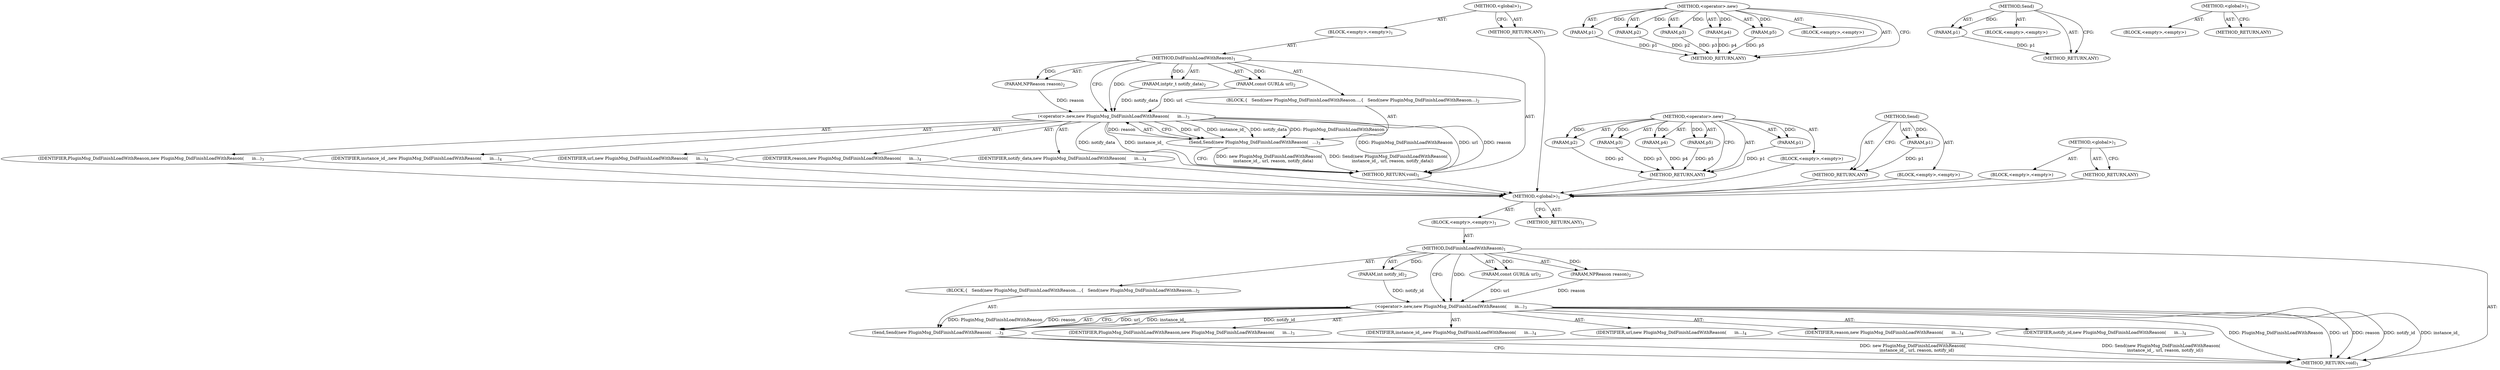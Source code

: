 digraph "&lt;global&gt;" {
vulnerable_6 [label=<(METHOD,&lt;global&gt;)<SUB>1</SUB>>];
vulnerable_7 [label=<(BLOCK,&lt;empty&gt;,&lt;empty&gt;)<SUB>1</SUB>>];
vulnerable_8 [label=<(METHOD,DidFinishLoadWithReason)<SUB>1</SUB>>];
vulnerable_9 [label=<(PARAM,const GURL&amp; url)<SUB>2</SUB>>];
vulnerable_10 [label=<(PARAM,NPReason reason)<SUB>2</SUB>>];
vulnerable_11 [label=<(PARAM,intptr_t notify_data)<SUB>2</SUB>>];
vulnerable_12 [label=<(BLOCK,{
   Send(new PluginMsg_DidFinishLoadWithReason...,{
   Send(new PluginMsg_DidFinishLoadWithReason...)<SUB>2</SUB>>];
vulnerable_13 [label=<(Send,Send(new PluginMsg_DidFinishLoadWithReason(
   ...)<SUB>3</SUB>>];
vulnerable_14 [label=<(&lt;operator&gt;.new,new PluginMsg_DidFinishLoadWithReason(
      in...)<SUB>3</SUB>>];
vulnerable_15 [label=<(IDENTIFIER,PluginMsg_DidFinishLoadWithReason,new PluginMsg_DidFinishLoadWithReason(
      in...)<SUB>3</SUB>>];
vulnerable_16 [label=<(IDENTIFIER,instance_id_,new PluginMsg_DidFinishLoadWithReason(
      in...)<SUB>4</SUB>>];
vulnerable_17 [label=<(IDENTIFIER,url,new PluginMsg_DidFinishLoadWithReason(
      in...)<SUB>4</SUB>>];
vulnerable_18 [label=<(IDENTIFIER,reason,new PluginMsg_DidFinishLoadWithReason(
      in...)<SUB>4</SUB>>];
vulnerable_19 [label=<(IDENTIFIER,notify_data,new PluginMsg_DidFinishLoadWithReason(
      in...)<SUB>4</SUB>>];
vulnerable_20 [label=<(METHOD_RETURN,void)<SUB>1</SUB>>];
vulnerable_22 [label=<(METHOD_RETURN,ANY)<SUB>1</SUB>>];
vulnerable_47 [label=<(METHOD,&lt;operator&gt;.new)>];
vulnerable_48 [label=<(PARAM,p1)>];
vulnerable_49 [label=<(PARAM,p2)>];
vulnerable_50 [label=<(PARAM,p3)>];
vulnerable_51 [label=<(PARAM,p4)>];
vulnerable_52 [label=<(PARAM,p5)>];
vulnerable_53 [label=<(BLOCK,&lt;empty&gt;,&lt;empty&gt;)>];
vulnerable_54 [label=<(METHOD_RETURN,ANY)>];
vulnerable_43 [label=<(METHOD,Send)>];
vulnerable_44 [label=<(PARAM,p1)>];
vulnerable_45 [label=<(BLOCK,&lt;empty&gt;,&lt;empty&gt;)>];
vulnerable_46 [label=<(METHOD_RETURN,ANY)>];
vulnerable_37 [label=<(METHOD,&lt;global&gt;)<SUB>1</SUB>>];
vulnerable_38 [label=<(BLOCK,&lt;empty&gt;,&lt;empty&gt;)>];
vulnerable_39 [label=<(METHOD_RETURN,ANY)>];
fixed_6 [label=<(METHOD,&lt;global&gt;)<SUB>1</SUB>>];
fixed_7 [label=<(BLOCK,&lt;empty&gt;,&lt;empty&gt;)<SUB>1</SUB>>];
fixed_8 [label=<(METHOD,DidFinishLoadWithReason)<SUB>1</SUB>>];
fixed_9 [label=<(PARAM,const GURL&amp; url)<SUB>2</SUB>>];
fixed_10 [label=<(PARAM,NPReason reason)<SUB>2</SUB>>];
fixed_11 [label=<(PARAM,int notify_id)<SUB>2</SUB>>];
fixed_12 [label=<(BLOCK,{
   Send(new PluginMsg_DidFinishLoadWithReason...,{
   Send(new PluginMsg_DidFinishLoadWithReason...)<SUB>2</SUB>>];
fixed_13 [label=<(Send,Send(new PluginMsg_DidFinishLoadWithReason(
   ...)<SUB>3</SUB>>];
fixed_14 [label=<(&lt;operator&gt;.new,new PluginMsg_DidFinishLoadWithReason(
      in...)<SUB>3</SUB>>];
fixed_15 [label=<(IDENTIFIER,PluginMsg_DidFinishLoadWithReason,new PluginMsg_DidFinishLoadWithReason(
      in...)<SUB>3</SUB>>];
fixed_16 [label=<(IDENTIFIER,instance_id_,new PluginMsg_DidFinishLoadWithReason(
      in...)<SUB>4</SUB>>];
fixed_17 [label=<(IDENTIFIER,url,new PluginMsg_DidFinishLoadWithReason(
      in...)<SUB>4</SUB>>];
fixed_18 [label=<(IDENTIFIER,reason,new PluginMsg_DidFinishLoadWithReason(
      in...)<SUB>4</SUB>>];
fixed_19 [label=<(IDENTIFIER,notify_id,new PluginMsg_DidFinishLoadWithReason(
      in...)<SUB>4</SUB>>];
fixed_20 [label=<(METHOD_RETURN,void)<SUB>1</SUB>>];
fixed_22 [label=<(METHOD_RETURN,ANY)<SUB>1</SUB>>];
fixed_47 [label=<(METHOD,&lt;operator&gt;.new)>];
fixed_48 [label=<(PARAM,p1)>];
fixed_49 [label=<(PARAM,p2)>];
fixed_50 [label=<(PARAM,p3)>];
fixed_51 [label=<(PARAM,p4)>];
fixed_52 [label=<(PARAM,p5)>];
fixed_53 [label=<(BLOCK,&lt;empty&gt;,&lt;empty&gt;)>];
fixed_54 [label=<(METHOD_RETURN,ANY)>];
fixed_43 [label=<(METHOD,Send)>];
fixed_44 [label=<(PARAM,p1)>];
fixed_45 [label=<(BLOCK,&lt;empty&gt;,&lt;empty&gt;)>];
fixed_46 [label=<(METHOD_RETURN,ANY)>];
fixed_37 [label=<(METHOD,&lt;global&gt;)<SUB>1</SUB>>];
fixed_38 [label=<(BLOCK,&lt;empty&gt;,&lt;empty&gt;)>];
fixed_39 [label=<(METHOD_RETURN,ANY)>];
vulnerable_6 -> vulnerable_7  [key=0, label="AST: "];
vulnerable_6 -> vulnerable_22  [key=0, label="AST: "];
vulnerable_6 -> vulnerable_22  [key=1, label="CFG: "];
vulnerable_7 -> vulnerable_8  [key=0, label="AST: "];
vulnerable_8 -> vulnerable_9  [key=0, label="AST: "];
vulnerable_8 -> vulnerable_9  [key=1, label="DDG: "];
vulnerable_8 -> vulnerable_10  [key=0, label="AST: "];
vulnerable_8 -> vulnerable_10  [key=1, label="DDG: "];
vulnerable_8 -> vulnerable_11  [key=0, label="AST: "];
vulnerable_8 -> vulnerable_11  [key=1, label="DDG: "];
vulnerable_8 -> vulnerable_12  [key=0, label="AST: "];
vulnerable_8 -> vulnerable_20  [key=0, label="AST: "];
vulnerable_8 -> vulnerable_14  [key=0, label="CFG: "];
vulnerable_8 -> vulnerable_14  [key=1, label="DDG: "];
vulnerable_9 -> vulnerable_14  [key=0, label="DDG: url"];
vulnerable_10 -> vulnerable_14  [key=0, label="DDG: reason"];
vulnerable_11 -> vulnerable_14  [key=0, label="DDG: notify_data"];
vulnerable_12 -> vulnerable_13  [key=0, label="AST: "];
vulnerable_13 -> vulnerable_14  [key=0, label="AST: "];
vulnerable_13 -> vulnerable_20  [key=0, label="CFG: "];
vulnerable_13 -> vulnerable_20  [key=1, label="DDG: new PluginMsg_DidFinishLoadWithReason(
      instance_id_, url, reason, notify_data)"];
vulnerable_13 -> vulnerable_20  [key=2, label="DDG: Send(new PluginMsg_DidFinishLoadWithReason(
      instance_id_, url, reason, notify_data))"];
vulnerable_14 -> vulnerable_15  [key=0, label="AST: "];
vulnerable_14 -> vulnerable_16  [key=0, label="AST: "];
vulnerable_14 -> vulnerable_17  [key=0, label="AST: "];
vulnerable_14 -> vulnerable_18  [key=0, label="AST: "];
vulnerable_14 -> vulnerable_19  [key=0, label="AST: "];
vulnerable_14 -> vulnerable_13  [key=0, label="CFG: "];
vulnerable_14 -> vulnerable_13  [key=1, label="DDG: url"];
vulnerable_14 -> vulnerable_13  [key=2, label="DDG: instance_id_"];
vulnerable_14 -> vulnerable_13  [key=3, label="DDG: notify_data"];
vulnerable_14 -> vulnerable_13  [key=4, label="DDG: PluginMsg_DidFinishLoadWithReason"];
vulnerable_14 -> vulnerable_13  [key=5, label="DDG: reason"];
vulnerable_14 -> vulnerable_20  [key=0, label="DDG: PluginMsg_DidFinishLoadWithReason"];
vulnerable_14 -> vulnerable_20  [key=1, label="DDG: url"];
vulnerable_14 -> vulnerable_20  [key=2, label="DDG: reason"];
vulnerable_14 -> vulnerable_20  [key=3, label="DDG: notify_data"];
vulnerable_14 -> vulnerable_20  [key=4, label="DDG: instance_id_"];
vulnerable_15 -> fixed_6  [key=0];
vulnerable_16 -> fixed_6  [key=0];
vulnerable_17 -> fixed_6  [key=0];
vulnerable_18 -> fixed_6  [key=0];
vulnerable_19 -> fixed_6  [key=0];
vulnerable_20 -> fixed_6  [key=0];
vulnerable_22 -> fixed_6  [key=0];
vulnerable_47 -> vulnerable_48  [key=0, label="AST: "];
vulnerable_47 -> vulnerable_48  [key=1, label="DDG: "];
vulnerable_47 -> vulnerable_53  [key=0, label="AST: "];
vulnerable_47 -> vulnerable_49  [key=0, label="AST: "];
vulnerable_47 -> vulnerable_49  [key=1, label="DDG: "];
vulnerable_47 -> vulnerable_54  [key=0, label="AST: "];
vulnerable_47 -> vulnerable_54  [key=1, label="CFG: "];
vulnerable_47 -> vulnerable_50  [key=0, label="AST: "];
vulnerable_47 -> vulnerable_50  [key=1, label="DDG: "];
vulnerable_47 -> vulnerable_51  [key=0, label="AST: "];
vulnerable_47 -> vulnerable_51  [key=1, label="DDG: "];
vulnerable_47 -> vulnerable_52  [key=0, label="AST: "];
vulnerable_47 -> vulnerable_52  [key=1, label="DDG: "];
vulnerable_48 -> vulnerable_54  [key=0, label="DDG: p1"];
vulnerable_49 -> vulnerable_54  [key=0, label="DDG: p2"];
vulnerable_50 -> vulnerable_54  [key=0, label="DDG: p3"];
vulnerable_51 -> vulnerable_54  [key=0, label="DDG: p4"];
vulnerable_52 -> vulnerable_54  [key=0, label="DDG: p5"];
vulnerable_53 -> fixed_6  [key=0];
vulnerable_54 -> fixed_6  [key=0];
vulnerable_43 -> vulnerable_44  [key=0, label="AST: "];
vulnerable_43 -> vulnerable_44  [key=1, label="DDG: "];
vulnerable_43 -> vulnerable_45  [key=0, label="AST: "];
vulnerable_43 -> vulnerable_46  [key=0, label="AST: "];
vulnerable_43 -> vulnerable_46  [key=1, label="CFG: "];
vulnerable_44 -> vulnerable_46  [key=0, label="DDG: p1"];
vulnerable_45 -> fixed_6  [key=0];
vulnerable_46 -> fixed_6  [key=0];
vulnerable_37 -> vulnerable_38  [key=0, label="AST: "];
vulnerable_37 -> vulnerable_39  [key=0, label="AST: "];
vulnerable_37 -> vulnerable_39  [key=1, label="CFG: "];
vulnerable_38 -> fixed_6  [key=0];
vulnerable_39 -> fixed_6  [key=0];
fixed_6 -> fixed_7  [key=0, label="AST: "];
fixed_6 -> fixed_22  [key=0, label="AST: "];
fixed_6 -> fixed_22  [key=1, label="CFG: "];
fixed_7 -> fixed_8  [key=0, label="AST: "];
fixed_8 -> fixed_9  [key=0, label="AST: "];
fixed_8 -> fixed_9  [key=1, label="DDG: "];
fixed_8 -> fixed_10  [key=0, label="AST: "];
fixed_8 -> fixed_10  [key=1, label="DDG: "];
fixed_8 -> fixed_11  [key=0, label="AST: "];
fixed_8 -> fixed_11  [key=1, label="DDG: "];
fixed_8 -> fixed_12  [key=0, label="AST: "];
fixed_8 -> fixed_20  [key=0, label="AST: "];
fixed_8 -> fixed_14  [key=0, label="CFG: "];
fixed_8 -> fixed_14  [key=1, label="DDG: "];
fixed_9 -> fixed_14  [key=0, label="DDG: url"];
fixed_10 -> fixed_14  [key=0, label="DDG: reason"];
fixed_11 -> fixed_14  [key=0, label="DDG: notify_id"];
fixed_12 -> fixed_13  [key=0, label="AST: "];
fixed_13 -> fixed_14  [key=0, label="AST: "];
fixed_13 -> fixed_20  [key=0, label="CFG: "];
fixed_13 -> fixed_20  [key=1, label="DDG: new PluginMsg_DidFinishLoadWithReason(
      instance_id_, url, reason, notify_id)"];
fixed_13 -> fixed_20  [key=2, label="DDG: Send(new PluginMsg_DidFinishLoadWithReason(
      instance_id_, url, reason, notify_id))"];
fixed_14 -> fixed_15  [key=0, label="AST: "];
fixed_14 -> fixed_16  [key=0, label="AST: "];
fixed_14 -> fixed_17  [key=0, label="AST: "];
fixed_14 -> fixed_18  [key=0, label="AST: "];
fixed_14 -> fixed_19  [key=0, label="AST: "];
fixed_14 -> fixed_13  [key=0, label="CFG: "];
fixed_14 -> fixed_13  [key=1, label="DDG: url"];
fixed_14 -> fixed_13  [key=2, label="DDG: instance_id_"];
fixed_14 -> fixed_13  [key=3, label="DDG: notify_id"];
fixed_14 -> fixed_13  [key=4, label="DDG: PluginMsg_DidFinishLoadWithReason"];
fixed_14 -> fixed_13  [key=5, label="DDG: reason"];
fixed_14 -> fixed_20  [key=0, label="DDG: PluginMsg_DidFinishLoadWithReason"];
fixed_14 -> fixed_20  [key=1, label="DDG: url"];
fixed_14 -> fixed_20  [key=2, label="DDG: reason"];
fixed_14 -> fixed_20  [key=3, label="DDG: notify_id"];
fixed_14 -> fixed_20  [key=4, label="DDG: instance_id_"];
fixed_47 -> fixed_48  [key=0, label="AST: "];
fixed_47 -> fixed_48  [key=1, label="DDG: "];
fixed_47 -> fixed_53  [key=0, label="AST: "];
fixed_47 -> fixed_49  [key=0, label="AST: "];
fixed_47 -> fixed_49  [key=1, label="DDG: "];
fixed_47 -> fixed_54  [key=0, label="AST: "];
fixed_47 -> fixed_54  [key=1, label="CFG: "];
fixed_47 -> fixed_50  [key=0, label="AST: "];
fixed_47 -> fixed_50  [key=1, label="DDG: "];
fixed_47 -> fixed_51  [key=0, label="AST: "];
fixed_47 -> fixed_51  [key=1, label="DDG: "];
fixed_47 -> fixed_52  [key=0, label="AST: "];
fixed_47 -> fixed_52  [key=1, label="DDG: "];
fixed_48 -> fixed_54  [key=0, label="DDG: p1"];
fixed_49 -> fixed_54  [key=0, label="DDG: p2"];
fixed_50 -> fixed_54  [key=0, label="DDG: p3"];
fixed_51 -> fixed_54  [key=0, label="DDG: p4"];
fixed_52 -> fixed_54  [key=0, label="DDG: p5"];
fixed_43 -> fixed_44  [key=0, label="AST: "];
fixed_43 -> fixed_44  [key=1, label="DDG: "];
fixed_43 -> fixed_45  [key=0, label="AST: "];
fixed_43 -> fixed_46  [key=0, label="AST: "];
fixed_43 -> fixed_46  [key=1, label="CFG: "];
fixed_44 -> fixed_46  [key=0, label="DDG: p1"];
fixed_37 -> fixed_38  [key=0, label="AST: "];
fixed_37 -> fixed_39  [key=0, label="AST: "];
fixed_37 -> fixed_39  [key=1, label="CFG: "];
}
